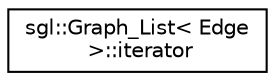 digraph "Graphical Class Hierarchy"
{
  edge [fontname="Helvetica",fontsize="10",labelfontname="Helvetica",labelfontsize="10"];
  node [fontname="Helvetica",fontsize="10",shape=record];
  rankdir="LR";
  Node1 [label="sgl::Graph_List\< Edge\l \>::iterator",height=0.2,width=0.4,color="black", fillcolor="white", style="filled",URL="$classsgl_1_1_graph___list_1_1iterator.html"];
}
